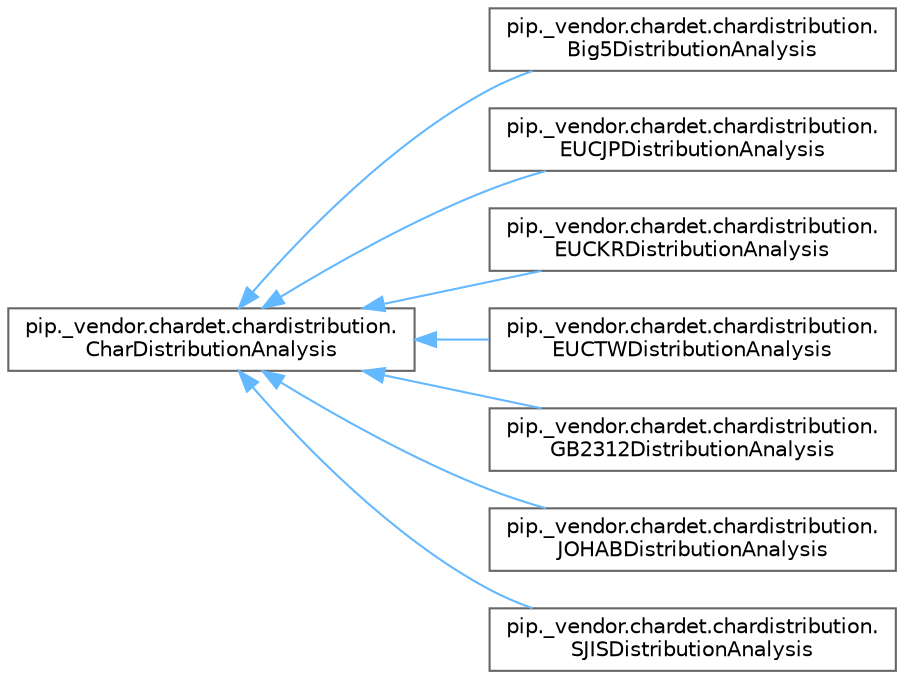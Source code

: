 digraph "Graphical Class Hierarchy"
{
 // LATEX_PDF_SIZE
  bgcolor="transparent";
  edge [fontname=Helvetica,fontsize=10,labelfontname=Helvetica,labelfontsize=10];
  node [fontname=Helvetica,fontsize=10,shape=box,height=0.2,width=0.4];
  rankdir="LR";
  Node0 [id="Node000000",label="pip._vendor.chardet.chardistribution.\lCharDistributionAnalysis",height=0.2,width=0.4,color="grey40", fillcolor="white", style="filled",URL="$classpip_1_1__vendor_1_1chardet_1_1chardistribution_1_1_char_distribution_analysis.html",tooltip=" "];
  Node0 -> Node1 [id="edge2185_Node000000_Node000001",dir="back",color="steelblue1",style="solid",tooltip=" "];
  Node1 [id="Node000001",label="pip._vendor.chardet.chardistribution.\lBig5DistributionAnalysis",height=0.2,width=0.4,color="grey40", fillcolor="white", style="filled",URL="$classpip_1_1__vendor_1_1chardet_1_1chardistribution_1_1_big5_distribution_analysis.html",tooltip=" "];
  Node0 -> Node2 [id="edge2186_Node000000_Node000002",dir="back",color="steelblue1",style="solid",tooltip=" "];
  Node2 [id="Node000002",label="pip._vendor.chardet.chardistribution.\lEUCJPDistributionAnalysis",height=0.2,width=0.4,color="grey40", fillcolor="white", style="filled",URL="$classpip_1_1__vendor_1_1chardet_1_1chardistribution_1_1_e_u_c_j_p_distribution_analysis.html",tooltip=" "];
  Node0 -> Node3 [id="edge2187_Node000000_Node000003",dir="back",color="steelblue1",style="solid",tooltip=" "];
  Node3 [id="Node000003",label="pip._vendor.chardet.chardistribution.\lEUCKRDistributionAnalysis",height=0.2,width=0.4,color="grey40", fillcolor="white", style="filled",URL="$classpip_1_1__vendor_1_1chardet_1_1chardistribution_1_1_e_u_c_k_r_distribution_analysis.html",tooltip=" "];
  Node0 -> Node4 [id="edge2188_Node000000_Node000004",dir="back",color="steelblue1",style="solid",tooltip=" "];
  Node4 [id="Node000004",label="pip._vendor.chardet.chardistribution.\lEUCTWDistributionAnalysis",height=0.2,width=0.4,color="grey40", fillcolor="white", style="filled",URL="$classpip_1_1__vendor_1_1chardet_1_1chardistribution_1_1_e_u_c_t_w_distribution_analysis.html",tooltip=" "];
  Node0 -> Node5 [id="edge2189_Node000000_Node000005",dir="back",color="steelblue1",style="solid",tooltip=" "];
  Node5 [id="Node000005",label="pip._vendor.chardet.chardistribution.\lGB2312DistributionAnalysis",height=0.2,width=0.4,color="grey40", fillcolor="white", style="filled",URL="$classpip_1_1__vendor_1_1chardet_1_1chardistribution_1_1_g_b2312_distribution_analysis.html",tooltip=" "];
  Node0 -> Node6 [id="edge2190_Node000000_Node000006",dir="back",color="steelblue1",style="solid",tooltip=" "];
  Node6 [id="Node000006",label="pip._vendor.chardet.chardistribution.\lJOHABDistributionAnalysis",height=0.2,width=0.4,color="grey40", fillcolor="white", style="filled",URL="$classpip_1_1__vendor_1_1chardet_1_1chardistribution_1_1_j_o_h_a_b_distribution_analysis.html",tooltip=" "];
  Node0 -> Node7 [id="edge2191_Node000000_Node000007",dir="back",color="steelblue1",style="solid",tooltip=" "];
  Node7 [id="Node000007",label="pip._vendor.chardet.chardistribution.\lSJISDistributionAnalysis",height=0.2,width=0.4,color="grey40", fillcolor="white", style="filled",URL="$classpip_1_1__vendor_1_1chardet_1_1chardistribution_1_1_s_j_i_s_distribution_analysis.html",tooltip=" "];
}
